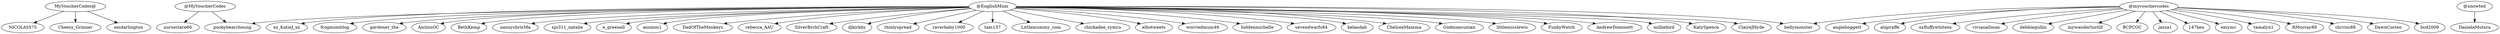 strict digraph  {
	"‏@MyVoucherCodes" -> NICOLA5575	 [tweet_id=300863113434120192];
	"‏@MyVoucherCodes" -> Cheesy_Grinner	 [tweet_id=300889098267287552];
	"‏@MyVoucherCodes" -> emdarlington	 [tweet_id=300823046200115202];
	"@EnglishMum" -> xx_KatieJ_xx	 [tweet_id=301317195525398529];
	"@EnglishMum" -> frogmomblog	 [tweet_id=300964915227791361];
	"@EnglishMum" -> pookybearcheung	 [tweet_id=301278012274528257];
	"@EnglishMum" -> gardener_the	 [tweet_id=300899853142220800];
	"@EnglishMum" -> AislinnOC	 [tweet_id=300963750809313280];
	"@EnglishMum" -> BethKemp	 [tweet_id=301015648325234688];
	"@EnglishMum" -> nannychrisMa	 [tweet_id=300901773051318272];
	"@EnglishMum" -> njs311_natalie	 [tweet_id=300900817169420288];
	"@EnglishMum" -> e_greenall	 [tweet_id=301086212142292992];
	"@EnglishMum" -> annmm1	 [tweet_id=300968779897241600];
	"@EnglishMum" -> DadOfTheMonkeys	 [tweet_id=301002957661548544];
	"@EnglishMum" -> rebecca_AAU	 [tweet_id=300995319133532160];
	"@EnglishMum" -> SilverBrchCraft	 [tweet_id=300969005215268864];
	"@EnglishMum" -> djkirkby	 [tweet_id=301010805149794305];
	"@EnglishMum" -> thinlyspread	 [tweet_id=300900316419862528];
	"@EnglishMum" -> raverbaby1000	 [tweet_id=301125963218042880];
	"@EnglishMum" -> tam157	 [tweet_id=300916746032918528];
	"@EnglishMum" -> Littlemummy_com	 [tweet_id=300877053593542656];
	"@EnglishMum" -> chickadee_cymru	 [tweet_id=301086888318611457];
	"@EnglishMum" -> elhotweets	 [tweet_id=301326076435640321];
	"@EnglishMum" -> worriedmum46	 [tweet_id=301099186777100289];
	"@EnglishMum" -> bellymonster	 [tweet_id=300876674071924736];
	"@EnglishMum" -> hiddenmichelle	 [tweet_id=301293525969014784];
	"@EnglishMum" -> sevendwarfs84	 [tweet_id=300971258974179328];
	"@EnglishMum" -> kelandab	 [tweet_id=300930291013410816];
	"@EnglishMum" -> ChelseaMamma	 [tweet_id=300968063673708544];
	"@EnglishMum" -> Godmancunian	 [tweet_id=300902659995598848];
	"@EnglishMum" -> littlemisslewis	 [tweet_id=300982290471849985];
	"@EnglishMum" -> FunkyWatch	 [tweet_id=300899892967116800];
	"@EnglishMum" -> AndrewDommett	 [tweet_id=301202238750199808];
	"@EnglishMum" -> milliebird	 [tweet_id=301117124263411714];
	"@EnglishMum" -> KatySpence	 [tweet_id=301111005830844418];
	"@EnglishMum" -> ClaireJHyde	 [tweet_id=301087263243264000];
	"@myvouchercodes" -> angiehoggett	 [tweet_id=300782355415695360];
	"@myvouchercodes" -> aligiraffe	 [tweet_id=300880105578844161];
	"@myvouchercodes" -> xxfluffywhitexx	 [tweet_id=300909650352689152];
	"@myvouchercodes" -> vivianallman	 [tweet_id=300907216133820416];
	"@myvouchercodes" -> debbiegullin	 [tweet_id=301022708655878144];
	"@myvouchercodes" -> mywanderlustlif	 [tweet_id=300765326528888832];
	"@myvouchercodes" -> BCPCGC	 [tweet_id=300932381966233600];
	"@myvouchercodes" -> jazza1	 [tweet_id=300922115039850497];
	"@myvouchercodes" -> "147ken"	 [tweet_id=300896664087040000];
	"@myvouchercodes" -> emymc	 [tweet_id=300928057466843137];
	"@myvouchercodes" -> bellymonster	 [tweet_id=300876236572487680];
	"@myvouchercodes" -> tamalyn1	 [tweet_id=301285080163291136];
	"@myvouchercodes" -> RMurray89	 [tweet_id=300927539243786241];
	"@myvouchercodes" -> chrriss88	 [tweet_id=300908482582962177];
	"@myvouchercodes" -> DawnCosten	 [tweet_id=300979555609485313];
	"@myvouchercodes" -> bcd2009	 [tweet_id=300915498625941504];
	"@MyVoucherCodes" -> pookybearcheung	 [tweet_id=301278433084862465];
	"@MyVoucherCodes" -> nurseclare66	 [tweet_id=300866788764295168];
	"@snowted" -> DanielaMutora	 [tweet_id=301079326152077313];
}
